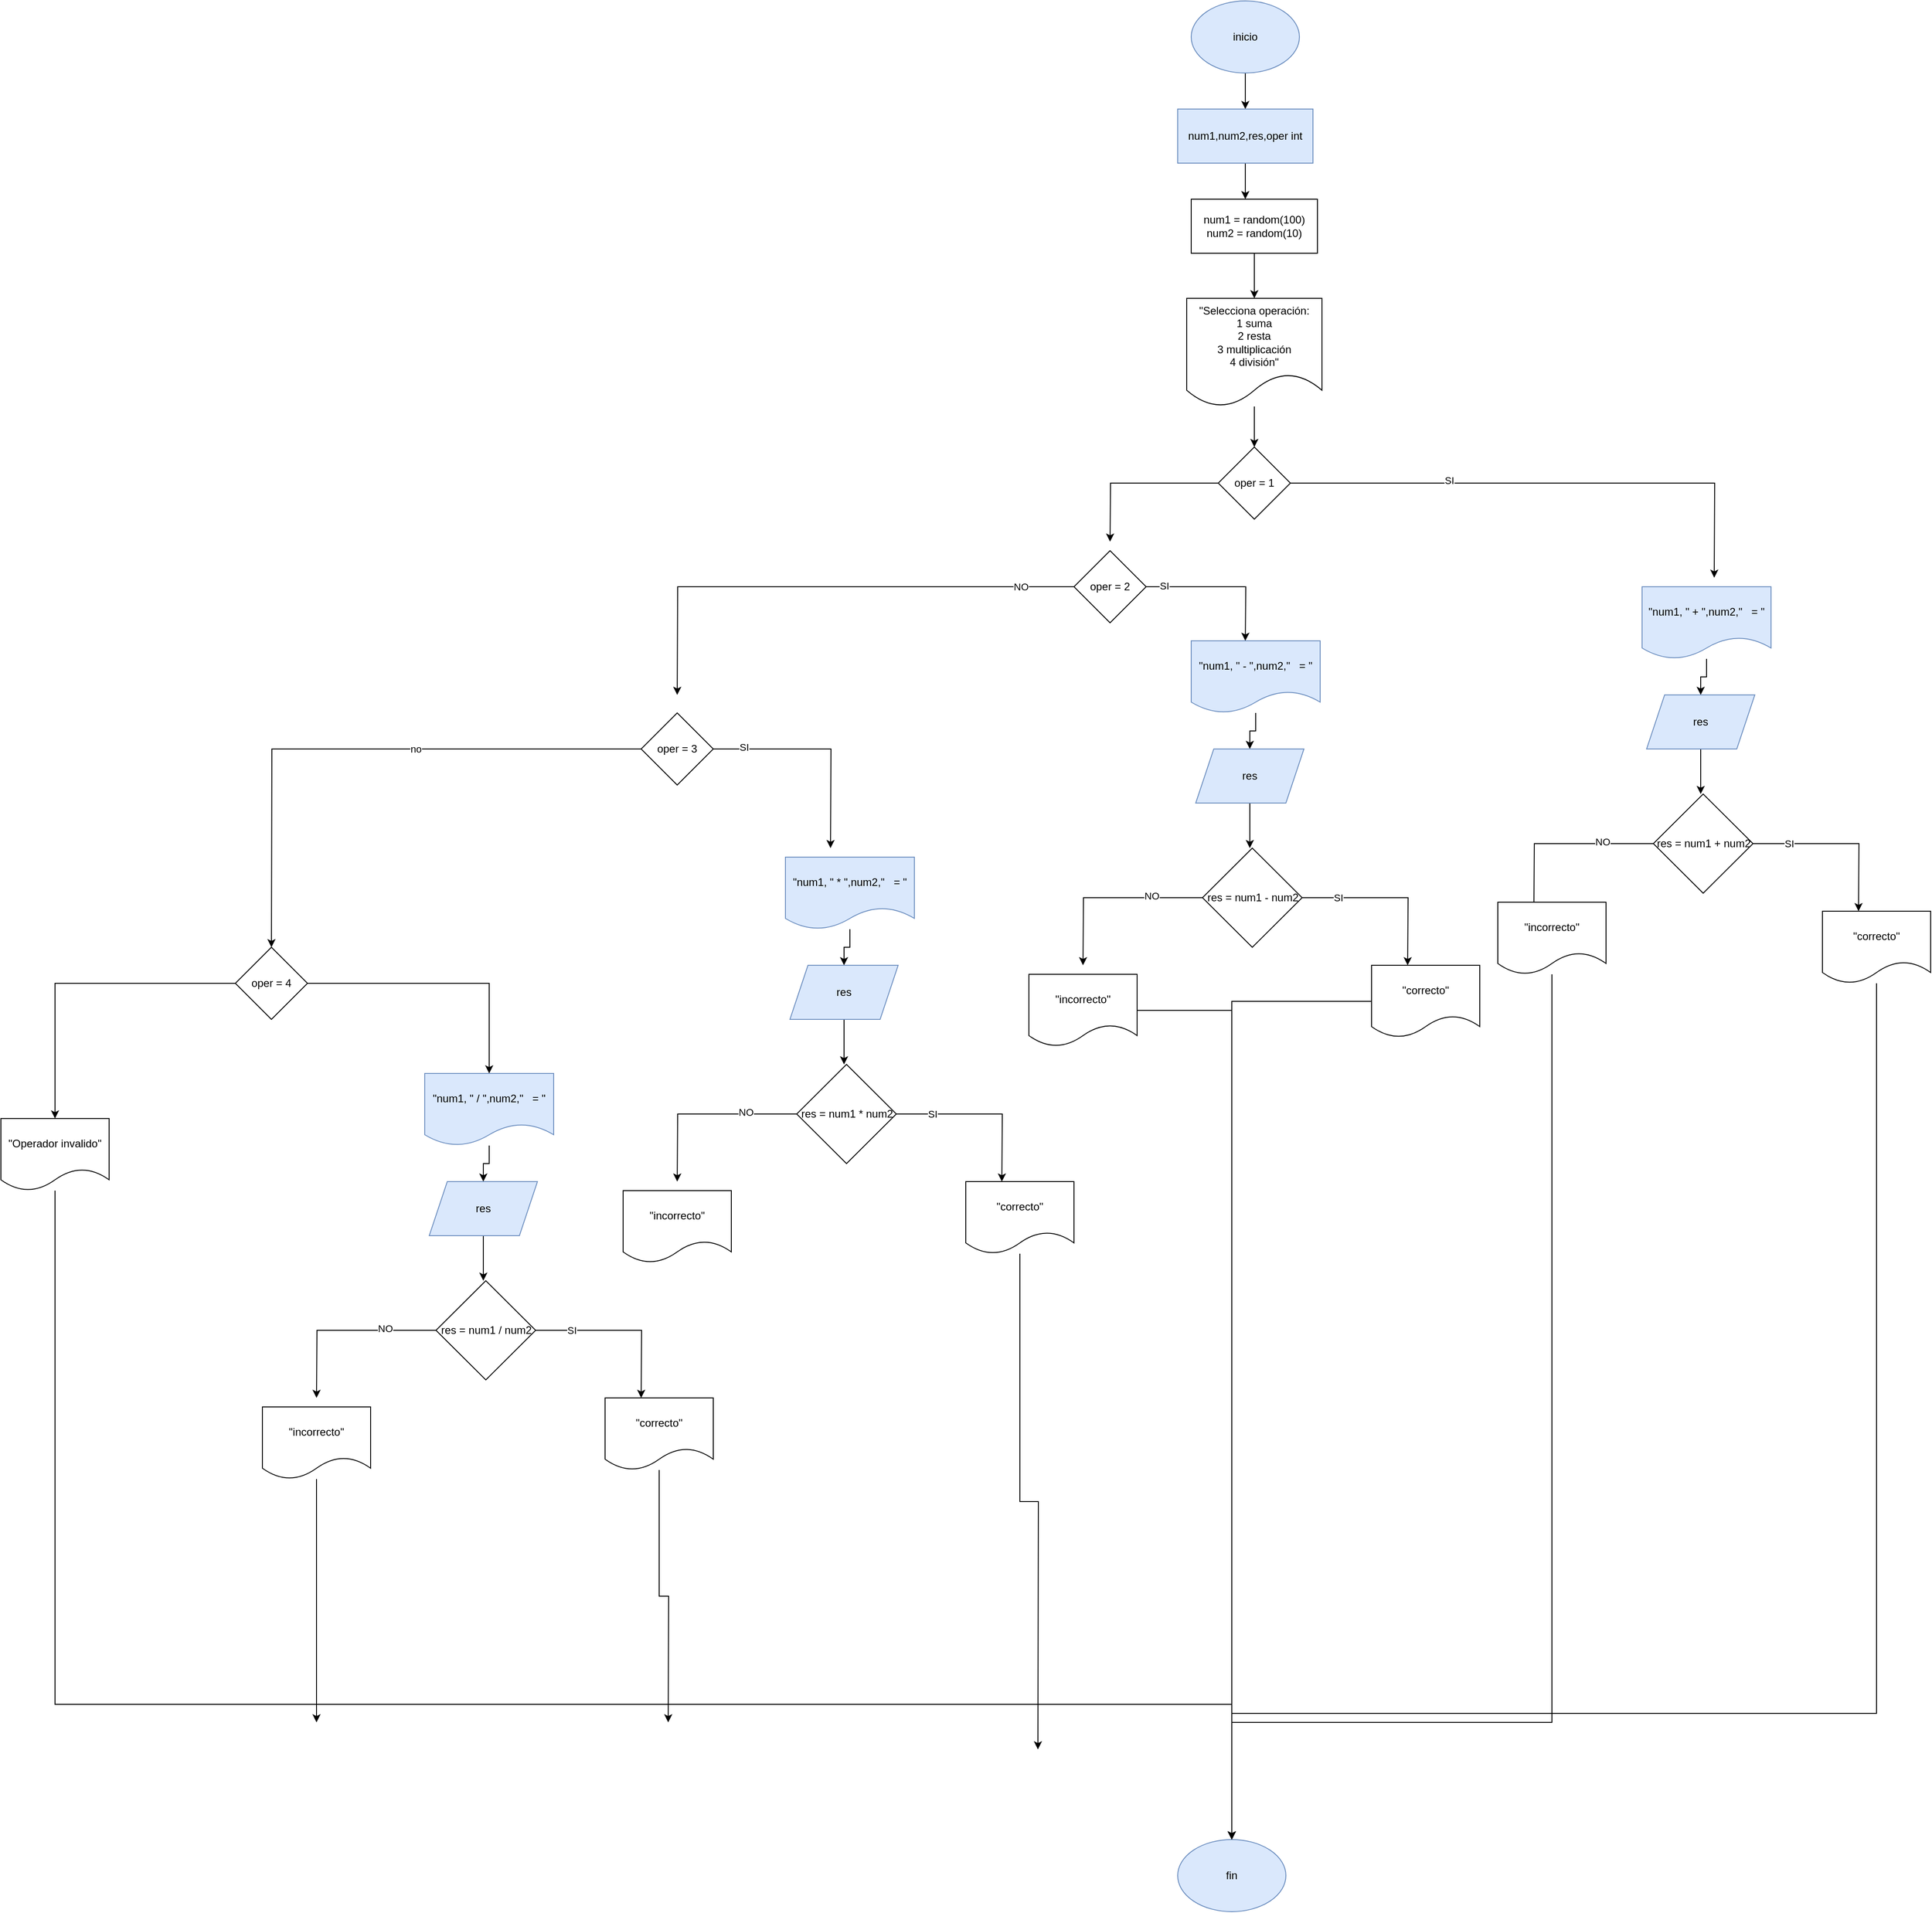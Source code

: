 <mxfile version="21.7.0" type="device">
  <diagram name="Página-1" id="1vxMEpbFkG49kzZT0KkU">
    <mxGraphModel dx="4830" dy="1824" grid="1" gridSize="10" guides="1" tooltips="1" connect="1" arrows="1" fold="1" page="1" pageScale="1" pageWidth="827" pageHeight="1169" math="0" shadow="0">
      <root>
        <mxCell id="0" />
        <mxCell id="1" parent="0" />
        <mxCell id="pZJrdboLxwknqrlkqhrA-4" value="" style="edgeStyle=orthogonalEdgeStyle;rounded=0;orthogonalLoop=1;jettySize=auto;html=1;" parent="1" source="pZJrdboLxwknqrlkqhrA-1" target="pZJrdboLxwknqrlkqhrA-3" edge="1">
          <mxGeometry relative="1" as="geometry" />
        </mxCell>
        <mxCell id="pZJrdboLxwknqrlkqhrA-1" value="inicio" style="ellipse;whiteSpace=wrap;html=1;fillColor=#dae8fc;strokeColor=#6c8ebf;" parent="1" vertex="1">
          <mxGeometry x="250" y="90" width="120" height="80" as="geometry" />
        </mxCell>
        <mxCell id="pZJrdboLxwknqrlkqhrA-6" value="" style="edgeStyle=orthogonalEdgeStyle;rounded=0;orthogonalLoop=1;jettySize=auto;html=1;" parent="1" source="pZJrdboLxwknqrlkqhrA-3" edge="1">
          <mxGeometry relative="1" as="geometry">
            <mxPoint x="310" y="310" as="targetPoint" />
          </mxGeometry>
        </mxCell>
        <mxCell id="pZJrdboLxwknqrlkqhrA-3" value="num1,num2,res,oper int&lt;br&gt;" style="whiteSpace=wrap;html=1;fillColor=#dae8fc;strokeColor=#6c8ebf;" parent="1" vertex="1">
          <mxGeometry x="235" y="210" width="150" height="60" as="geometry" />
        </mxCell>
        <mxCell id="pZJrdboLxwknqrlkqhrA-13" value="" style="edgeStyle=orthogonalEdgeStyle;rounded=0;orthogonalLoop=1;jettySize=auto;html=1;" parent="1" source="pZJrdboLxwknqrlkqhrA-14" target="pZJrdboLxwknqrlkqhrA-15" edge="1">
          <mxGeometry relative="1" as="geometry" />
        </mxCell>
        <mxCell id="pZJrdboLxwknqrlkqhrA-14" value="&quot;num1, &quot; + &quot;,num2,&quot;&amp;nbsp; &amp;nbsp;= &quot;" style="shape=document;whiteSpace=wrap;html=1;boundedLbl=1;fillColor=#dae8fc;strokeColor=#6c8ebf;" parent="1" vertex="1">
          <mxGeometry x="750" y="740" width="143" height="80" as="geometry" />
        </mxCell>
        <mxCell id="pZJrdboLxwknqrlkqhrA-18" value="" style="edgeStyle=orthogonalEdgeStyle;rounded=0;orthogonalLoop=1;jettySize=auto;html=1;" parent="1" source="pZJrdboLxwknqrlkqhrA-15" edge="1">
          <mxGeometry relative="1" as="geometry">
            <mxPoint x="815" y="970.0" as="targetPoint" />
          </mxGeometry>
        </mxCell>
        <mxCell id="pZJrdboLxwknqrlkqhrA-15" value="res" style="shape=parallelogram;perimeter=parallelogramPerimeter;whiteSpace=wrap;html=1;fixedSize=1;fillColor=#dae8fc;strokeColor=#6c8ebf;" parent="1" vertex="1">
          <mxGeometry x="755" y="860" width="120" height="60" as="geometry" />
        </mxCell>
        <mxCell id="pZJrdboLxwknqrlkqhrA-19" value="fin" style="ellipse;whiteSpace=wrap;html=1;fillColor=#dae8fc;strokeColor=#6c8ebf;" parent="1" vertex="1">
          <mxGeometry x="235" y="2130" width="120" height="80" as="geometry" />
        </mxCell>
        <mxCell id="282YJFxA9ENWNX7-TtdD-11" style="edgeStyle=orthogonalEdgeStyle;rounded=0;orthogonalLoop=1;jettySize=auto;html=1;" edge="1" parent="1" source="282YJFxA9ENWNX7-TtdD-10">
          <mxGeometry relative="1" as="geometry">
            <mxPoint x="630" y="1100.0" as="targetPoint" />
          </mxGeometry>
        </mxCell>
        <mxCell id="282YJFxA9ENWNX7-TtdD-14" value="NO" style="edgeLabel;html=1;align=center;verticalAlign=middle;resizable=0;points=[];" vertex="1" connectable="0" parent="282YJFxA9ENWNX7-TtdD-11">
          <mxGeometry x="-0.454" y="-2" relative="1" as="geometry">
            <mxPoint as="offset" />
          </mxGeometry>
        </mxCell>
        <mxCell id="282YJFxA9ENWNX7-TtdD-12" style="edgeStyle=orthogonalEdgeStyle;rounded=0;orthogonalLoop=1;jettySize=auto;html=1;" edge="1" parent="1" source="282YJFxA9ENWNX7-TtdD-10">
          <mxGeometry relative="1" as="geometry">
            <mxPoint x="990" y="1100.0" as="targetPoint" />
          </mxGeometry>
        </mxCell>
        <mxCell id="282YJFxA9ENWNX7-TtdD-13" value="SI" style="edgeLabel;html=1;align=center;verticalAlign=middle;resizable=0;points=[];" vertex="1" connectable="0" parent="282YJFxA9ENWNX7-TtdD-12">
          <mxGeometry x="-0.583" relative="1" as="geometry">
            <mxPoint as="offset" />
          </mxGeometry>
        </mxCell>
        <mxCell id="282YJFxA9ENWNX7-TtdD-10" value="res = num1 + num2" style="rhombus;whiteSpace=wrap;html=1;" vertex="1" parent="1">
          <mxGeometry x="762.5" y="970" width="110.5" height="110" as="geometry" />
        </mxCell>
        <mxCell id="282YJFxA9ENWNX7-TtdD-95" style="edgeStyle=orthogonalEdgeStyle;rounded=0;orthogonalLoop=1;jettySize=auto;html=1;" edge="1" parent="1" source="282YJFxA9ENWNX7-TtdD-15" target="pZJrdboLxwknqrlkqhrA-19">
          <mxGeometry relative="1" as="geometry">
            <Array as="points">
              <mxPoint x="1010" y="1990" />
              <mxPoint x="295" y="1990" />
            </Array>
          </mxGeometry>
        </mxCell>
        <mxCell id="282YJFxA9ENWNX7-TtdD-15" value="&quot;correcto&quot;" style="shape=document;whiteSpace=wrap;html=1;boundedLbl=1;" vertex="1" parent="1">
          <mxGeometry x="950" y="1100" width="120" height="80" as="geometry" />
        </mxCell>
        <mxCell id="282YJFxA9ENWNX7-TtdD-94" style="edgeStyle=orthogonalEdgeStyle;rounded=0;orthogonalLoop=1;jettySize=auto;html=1;" edge="1" parent="1" source="282YJFxA9ENWNX7-TtdD-16" target="pZJrdboLxwknqrlkqhrA-19">
          <mxGeometry relative="1" as="geometry">
            <Array as="points">
              <mxPoint x="650" y="2000" />
              <mxPoint x="295" y="2000" />
            </Array>
          </mxGeometry>
        </mxCell>
        <mxCell id="282YJFxA9ENWNX7-TtdD-16" value="&quot;incorrecto&quot;" style="shape=document;whiteSpace=wrap;html=1;boundedLbl=1;" vertex="1" parent="1">
          <mxGeometry x="590" y="1090" width="120" height="80" as="geometry" />
        </mxCell>
        <mxCell id="282YJFxA9ENWNX7-TtdD-21" value="" style="edgeStyle=orthogonalEdgeStyle;rounded=0;orthogonalLoop=1;jettySize=auto;html=1;" edge="1" parent="1" source="282YJFxA9ENWNX7-TtdD-19" target="282YJFxA9ENWNX7-TtdD-20">
          <mxGeometry relative="1" as="geometry" />
        </mxCell>
        <mxCell id="282YJFxA9ENWNX7-TtdD-19" value="num1 = random(100)&lt;br&gt;num2 = random(10)" style="rounded=0;whiteSpace=wrap;html=1;" vertex="1" parent="1">
          <mxGeometry x="250" y="310" width="140" height="60" as="geometry" />
        </mxCell>
        <mxCell id="282YJFxA9ENWNX7-TtdD-23" value="" style="edgeStyle=orthogonalEdgeStyle;rounded=0;orthogonalLoop=1;jettySize=auto;html=1;" edge="1" parent="1" source="282YJFxA9ENWNX7-TtdD-20" target="282YJFxA9ENWNX7-TtdD-22">
          <mxGeometry relative="1" as="geometry" />
        </mxCell>
        <mxCell id="282YJFxA9ENWNX7-TtdD-20" value="&quot;Selecciona operación:&lt;br&gt;1 suma&lt;br&gt;2 resta&lt;br&gt;3 multiplicación&lt;br&gt;4 división&quot;" style="shape=document;whiteSpace=wrap;html=1;boundedLbl=1;" vertex="1" parent="1">
          <mxGeometry x="245" y="420" width="150" height="120" as="geometry" />
        </mxCell>
        <mxCell id="282YJFxA9ENWNX7-TtdD-24" style="edgeStyle=orthogonalEdgeStyle;rounded=0;orthogonalLoop=1;jettySize=auto;html=1;" edge="1" parent="1" source="282YJFxA9ENWNX7-TtdD-22">
          <mxGeometry relative="1" as="geometry">
            <mxPoint x="830" y="730" as="targetPoint" />
          </mxGeometry>
        </mxCell>
        <mxCell id="282YJFxA9ENWNX7-TtdD-25" value="SI" style="edgeLabel;html=1;align=center;verticalAlign=middle;resizable=0;points=[];" vertex="1" connectable="0" parent="282YJFxA9ENWNX7-TtdD-24">
          <mxGeometry x="-0.389" y="3" relative="1" as="geometry">
            <mxPoint as="offset" />
          </mxGeometry>
        </mxCell>
        <mxCell id="282YJFxA9ENWNX7-TtdD-26" style="edgeStyle=orthogonalEdgeStyle;rounded=0;orthogonalLoop=1;jettySize=auto;html=1;" edge="1" parent="1" source="282YJFxA9ENWNX7-TtdD-22">
          <mxGeometry relative="1" as="geometry">
            <mxPoint x="160" y="690" as="targetPoint" />
          </mxGeometry>
        </mxCell>
        <mxCell id="282YJFxA9ENWNX7-TtdD-22" value="oper = 1" style="rhombus;whiteSpace=wrap;html=1;" vertex="1" parent="1">
          <mxGeometry x="280" y="585" width="80" height="80" as="geometry" />
        </mxCell>
        <mxCell id="282YJFxA9ENWNX7-TtdD-28" style="edgeStyle=orthogonalEdgeStyle;rounded=0;orthogonalLoop=1;jettySize=auto;html=1;" edge="1" parent="1" source="282YJFxA9ENWNX7-TtdD-27">
          <mxGeometry relative="1" as="geometry">
            <mxPoint x="310.0" y="800" as="targetPoint" />
          </mxGeometry>
        </mxCell>
        <mxCell id="282YJFxA9ENWNX7-TtdD-29" value="SI" style="edgeLabel;html=1;align=center;verticalAlign=middle;resizable=0;points=[];" vertex="1" connectable="0" parent="282YJFxA9ENWNX7-TtdD-28">
          <mxGeometry x="-0.769" y="1" relative="1" as="geometry">
            <mxPoint as="offset" />
          </mxGeometry>
        </mxCell>
        <mxCell id="282YJFxA9ENWNX7-TtdD-52" style="edgeStyle=orthogonalEdgeStyle;rounded=0;orthogonalLoop=1;jettySize=auto;html=1;" edge="1" parent="1" source="282YJFxA9ENWNX7-TtdD-27">
          <mxGeometry relative="1" as="geometry">
            <mxPoint x="-320" y="860" as="targetPoint" />
          </mxGeometry>
        </mxCell>
        <mxCell id="282YJFxA9ENWNX7-TtdD-56" value="NO" style="edgeLabel;html=1;align=center;verticalAlign=middle;resizable=0;points=[];" vertex="1" connectable="0" parent="282YJFxA9ENWNX7-TtdD-52">
          <mxGeometry x="-0.788" relative="1" as="geometry">
            <mxPoint as="offset" />
          </mxGeometry>
        </mxCell>
        <mxCell id="282YJFxA9ENWNX7-TtdD-27" value="oper = 2" style="rhombus;whiteSpace=wrap;html=1;" vertex="1" parent="1">
          <mxGeometry x="120" y="700" width="80" height="80" as="geometry" />
        </mxCell>
        <mxCell id="282YJFxA9ENWNX7-TtdD-41" value="" style="edgeStyle=orthogonalEdgeStyle;rounded=0;orthogonalLoop=1;jettySize=auto;html=1;" edge="1" parent="1" source="282YJFxA9ENWNX7-TtdD-42" target="282YJFxA9ENWNX7-TtdD-44">
          <mxGeometry relative="1" as="geometry" />
        </mxCell>
        <mxCell id="282YJFxA9ENWNX7-TtdD-42" value="&quot;num1, &quot; - &quot;,num2,&quot;&amp;nbsp; &amp;nbsp;= &quot;" style="shape=document;whiteSpace=wrap;html=1;boundedLbl=1;fillColor=#dae8fc;strokeColor=#6c8ebf;" vertex="1" parent="1">
          <mxGeometry x="250" y="800" width="143" height="80" as="geometry" />
        </mxCell>
        <mxCell id="282YJFxA9ENWNX7-TtdD-43" value="" style="edgeStyle=orthogonalEdgeStyle;rounded=0;orthogonalLoop=1;jettySize=auto;html=1;" edge="1" parent="1" source="282YJFxA9ENWNX7-TtdD-44">
          <mxGeometry relative="1" as="geometry">
            <mxPoint x="315" y="1030.0" as="targetPoint" />
          </mxGeometry>
        </mxCell>
        <mxCell id="282YJFxA9ENWNX7-TtdD-44" value="res" style="shape=parallelogram;perimeter=parallelogramPerimeter;whiteSpace=wrap;html=1;fixedSize=1;fillColor=#dae8fc;strokeColor=#6c8ebf;" vertex="1" parent="1">
          <mxGeometry x="255" y="920" width="120" height="60" as="geometry" />
        </mxCell>
        <mxCell id="282YJFxA9ENWNX7-TtdD-45" style="edgeStyle=orthogonalEdgeStyle;rounded=0;orthogonalLoop=1;jettySize=auto;html=1;" edge="1" parent="1" source="282YJFxA9ENWNX7-TtdD-49">
          <mxGeometry relative="1" as="geometry">
            <mxPoint x="130" y="1160.0" as="targetPoint" />
          </mxGeometry>
        </mxCell>
        <mxCell id="282YJFxA9ENWNX7-TtdD-46" value="NO" style="edgeLabel;html=1;align=center;verticalAlign=middle;resizable=0;points=[];" vertex="1" connectable="0" parent="282YJFxA9ENWNX7-TtdD-45">
          <mxGeometry x="-0.454" y="-2" relative="1" as="geometry">
            <mxPoint as="offset" />
          </mxGeometry>
        </mxCell>
        <mxCell id="282YJFxA9ENWNX7-TtdD-47" style="edgeStyle=orthogonalEdgeStyle;rounded=0;orthogonalLoop=1;jettySize=auto;html=1;" edge="1" parent="1" source="282YJFxA9ENWNX7-TtdD-49">
          <mxGeometry relative="1" as="geometry">
            <mxPoint x="490" y="1160.0" as="targetPoint" />
          </mxGeometry>
        </mxCell>
        <mxCell id="282YJFxA9ENWNX7-TtdD-48" value="SI" style="edgeLabel;html=1;align=center;verticalAlign=middle;resizable=0;points=[];" vertex="1" connectable="0" parent="282YJFxA9ENWNX7-TtdD-47">
          <mxGeometry x="-0.583" relative="1" as="geometry">
            <mxPoint as="offset" />
          </mxGeometry>
        </mxCell>
        <mxCell id="282YJFxA9ENWNX7-TtdD-49" value="res = num1 - num2" style="rhombus;whiteSpace=wrap;html=1;" vertex="1" parent="1">
          <mxGeometry x="262.5" y="1030" width="110.5" height="110" as="geometry" />
        </mxCell>
        <mxCell id="282YJFxA9ENWNX7-TtdD-93" style="edgeStyle=orthogonalEdgeStyle;rounded=0;orthogonalLoop=1;jettySize=auto;html=1;entryX=0.5;entryY=0;entryDx=0;entryDy=0;" edge="1" parent="1" source="282YJFxA9ENWNX7-TtdD-50" target="pZJrdboLxwknqrlkqhrA-19">
          <mxGeometry relative="1" as="geometry" />
        </mxCell>
        <mxCell id="282YJFxA9ENWNX7-TtdD-50" value="&quot;correcto&quot;" style="shape=document;whiteSpace=wrap;html=1;boundedLbl=1;" vertex="1" parent="1">
          <mxGeometry x="450" y="1160" width="120" height="80" as="geometry" />
        </mxCell>
        <mxCell id="282YJFxA9ENWNX7-TtdD-92" style="edgeStyle=orthogonalEdgeStyle;rounded=0;orthogonalLoop=1;jettySize=auto;html=1;entryX=0.5;entryY=0;entryDx=0;entryDy=0;" edge="1" parent="1" source="282YJFxA9ENWNX7-TtdD-51" target="pZJrdboLxwknqrlkqhrA-19">
          <mxGeometry relative="1" as="geometry" />
        </mxCell>
        <mxCell id="282YJFxA9ENWNX7-TtdD-51" value="&quot;incorrecto&quot;" style="shape=document;whiteSpace=wrap;html=1;boundedLbl=1;" vertex="1" parent="1">
          <mxGeometry x="70" y="1170" width="120" height="80" as="geometry" />
        </mxCell>
        <mxCell id="282YJFxA9ENWNX7-TtdD-54" style="edgeStyle=orthogonalEdgeStyle;rounded=0;orthogonalLoop=1;jettySize=auto;html=1;" edge="1" parent="1" source="282YJFxA9ENWNX7-TtdD-53">
          <mxGeometry relative="1" as="geometry">
            <mxPoint x="-150" y="1030" as="targetPoint" />
          </mxGeometry>
        </mxCell>
        <mxCell id="282YJFxA9ENWNX7-TtdD-55" value="SI" style="edgeLabel;html=1;align=center;verticalAlign=middle;resizable=0;points=[];" vertex="1" connectable="0" parent="282YJFxA9ENWNX7-TtdD-54">
          <mxGeometry x="-0.723" y="2" relative="1" as="geometry">
            <mxPoint as="offset" />
          </mxGeometry>
        </mxCell>
        <mxCell id="282YJFxA9ENWNX7-TtdD-70" style="edgeStyle=orthogonalEdgeStyle;rounded=0;orthogonalLoop=1;jettySize=auto;html=1;" edge="1" parent="1" source="282YJFxA9ENWNX7-TtdD-53">
          <mxGeometry relative="1" as="geometry">
            <mxPoint x="-770" y="1140" as="targetPoint" />
          </mxGeometry>
        </mxCell>
        <mxCell id="282YJFxA9ENWNX7-TtdD-71" value="no" style="edgeLabel;html=1;align=center;verticalAlign=middle;resizable=0;points=[];" vertex="1" connectable="0" parent="282YJFxA9ENWNX7-TtdD-70">
          <mxGeometry x="-0.204" relative="1" as="geometry">
            <mxPoint as="offset" />
          </mxGeometry>
        </mxCell>
        <mxCell id="282YJFxA9ENWNX7-TtdD-53" value="oper = 3" style="rhombus;whiteSpace=wrap;html=1;" vertex="1" parent="1">
          <mxGeometry x="-360" y="880" width="80" height="80" as="geometry" />
        </mxCell>
        <mxCell id="282YJFxA9ENWNX7-TtdD-59" value="" style="edgeStyle=orthogonalEdgeStyle;rounded=0;orthogonalLoop=1;jettySize=auto;html=1;" edge="1" parent="1" source="282YJFxA9ENWNX7-TtdD-60" target="282YJFxA9ENWNX7-TtdD-62">
          <mxGeometry relative="1" as="geometry" />
        </mxCell>
        <mxCell id="282YJFxA9ENWNX7-TtdD-60" value="&quot;num1, &quot; * &quot;,num2,&quot;&amp;nbsp; &amp;nbsp;= &quot;" style="shape=document;whiteSpace=wrap;html=1;boundedLbl=1;fillColor=#dae8fc;strokeColor=#6c8ebf;" vertex="1" parent="1">
          <mxGeometry x="-200" y="1040" width="143" height="80" as="geometry" />
        </mxCell>
        <mxCell id="282YJFxA9ENWNX7-TtdD-61" value="" style="edgeStyle=orthogonalEdgeStyle;rounded=0;orthogonalLoop=1;jettySize=auto;html=1;" edge="1" parent="1" source="282YJFxA9ENWNX7-TtdD-62">
          <mxGeometry relative="1" as="geometry">
            <mxPoint x="-135" y="1270.0" as="targetPoint" />
          </mxGeometry>
        </mxCell>
        <mxCell id="282YJFxA9ENWNX7-TtdD-62" value="res" style="shape=parallelogram;perimeter=parallelogramPerimeter;whiteSpace=wrap;html=1;fixedSize=1;fillColor=#dae8fc;strokeColor=#6c8ebf;" vertex="1" parent="1">
          <mxGeometry x="-195" y="1160" width="120" height="60" as="geometry" />
        </mxCell>
        <mxCell id="282YJFxA9ENWNX7-TtdD-63" style="edgeStyle=orthogonalEdgeStyle;rounded=0;orthogonalLoop=1;jettySize=auto;html=1;" edge="1" parent="1" source="282YJFxA9ENWNX7-TtdD-67">
          <mxGeometry relative="1" as="geometry">
            <mxPoint x="-320" y="1400.0" as="targetPoint" />
          </mxGeometry>
        </mxCell>
        <mxCell id="282YJFxA9ENWNX7-TtdD-64" value="NO" style="edgeLabel;html=1;align=center;verticalAlign=middle;resizable=0;points=[];" vertex="1" connectable="0" parent="282YJFxA9ENWNX7-TtdD-63">
          <mxGeometry x="-0.454" y="-2" relative="1" as="geometry">
            <mxPoint as="offset" />
          </mxGeometry>
        </mxCell>
        <mxCell id="282YJFxA9ENWNX7-TtdD-65" style="edgeStyle=orthogonalEdgeStyle;rounded=0;orthogonalLoop=1;jettySize=auto;html=1;" edge="1" parent="1" source="282YJFxA9ENWNX7-TtdD-67">
          <mxGeometry relative="1" as="geometry">
            <mxPoint x="40" y="1400.0" as="targetPoint" />
          </mxGeometry>
        </mxCell>
        <mxCell id="282YJFxA9ENWNX7-TtdD-66" value="SI" style="edgeLabel;html=1;align=center;verticalAlign=middle;resizable=0;points=[];" vertex="1" connectable="0" parent="282YJFxA9ENWNX7-TtdD-65">
          <mxGeometry x="-0.583" relative="1" as="geometry">
            <mxPoint as="offset" />
          </mxGeometry>
        </mxCell>
        <mxCell id="282YJFxA9ENWNX7-TtdD-67" value="res = num1 * num2" style="rhombus;whiteSpace=wrap;html=1;" vertex="1" parent="1">
          <mxGeometry x="-187.5" y="1270" width="110.5" height="110" as="geometry" />
        </mxCell>
        <mxCell id="282YJFxA9ENWNX7-TtdD-91" style="edgeStyle=orthogonalEdgeStyle;rounded=0;orthogonalLoop=1;jettySize=auto;html=1;" edge="1" parent="1" source="282YJFxA9ENWNX7-TtdD-68">
          <mxGeometry relative="1" as="geometry">
            <mxPoint x="80" y="2030" as="targetPoint" />
          </mxGeometry>
        </mxCell>
        <mxCell id="282YJFxA9ENWNX7-TtdD-68" value="&quot;correcto&quot;" style="shape=document;whiteSpace=wrap;html=1;boundedLbl=1;" vertex="1" parent="1">
          <mxGeometry y="1400" width="120" height="80" as="geometry" />
        </mxCell>
        <mxCell id="282YJFxA9ENWNX7-TtdD-69" value="&quot;incorrecto&quot;" style="shape=document;whiteSpace=wrap;html=1;boundedLbl=1;" vertex="1" parent="1">
          <mxGeometry x="-380" y="1410" width="120" height="80" as="geometry" />
        </mxCell>
        <mxCell id="282YJFxA9ENWNX7-TtdD-84" style="edgeStyle=orthogonalEdgeStyle;rounded=0;orthogonalLoop=1;jettySize=auto;html=1;entryX=0.5;entryY=0;entryDx=0;entryDy=0;" edge="1" parent="1" source="282YJFxA9ENWNX7-TtdD-72" target="282YJFxA9ENWNX7-TtdD-74">
          <mxGeometry relative="1" as="geometry" />
        </mxCell>
        <mxCell id="282YJFxA9ENWNX7-TtdD-85" style="edgeStyle=orthogonalEdgeStyle;rounded=0;orthogonalLoop=1;jettySize=auto;html=1;" edge="1" parent="1" source="282YJFxA9ENWNX7-TtdD-72" target="282YJFxA9ENWNX7-TtdD-86">
          <mxGeometry relative="1" as="geometry">
            <mxPoint x="-1020" y="1330" as="targetPoint" />
          </mxGeometry>
        </mxCell>
        <mxCell id="282YJFxA9ENWNX7-TtdD-72" value="oper = 4" style="rhombus;whiteSpace=wrap;html=1;" vertex="1" parent="1">
          <mxGeometry x="-810" y="1140" width="80" height="80" as="geometry" />
        </mxCell>
        <mxCell id="282YJFxA9ENWNX7-TtdD-73" value="" style="edgeStyle=orthogonalEdgeStyle;rounded=0;orthogonalLoop=1;jettySize=auto;html=1;" edge="1" parent="1" source="282YJFxA9ENWNX7-TtdD-74" target="282YJFxA9ENWNX7-TtdD-76">
          <mxGeometry relative="1" as="geometry" />
        </mxCell>
        <mxCell id="282YJFxA9ENWNX7-TtdD-74" value="&quot;num1, &quot; / &quot;,num2,&quot;&amp;nbsp; &amp;nbsp;= &quot;" style="shape=document;whiteSpace=wrap;html=1;boundedLbl=1;fillColor=#dae8fc;strokeColor=#6c8ebf;" vertex="1" parent="1">
          <mxGeometry x="-600" y="1280" width="143" height="80" as="geometry" />
        </mxCell>
        <mxCell id="282YJFxA9ENWNX7-TtdD-75" value="" style="edgeStyle=orthogonalEdgeStyle;rounded=0;orthogonalLoop=1;jettySize=auto;html=1;" edge="1" parent="1" source="282YJFxA9ENWNX7-TtdD-76">
          <mxGeometry relative="1" as="geometry">
            <mxPoint x="-535" y="1510.0" as="targetPoint" />
          </mxGeometry>
        </mxCell>
        <mxCell id="282YJFxA9ENWNX7-TtdD-76" value="res" style="shape=parallelogram;perimeter=parallelogramPerimeter;whiteSpace=wrap;html=1;fixedSize=1;fillColor=#dae8fc;strokeColor=#6c8ebf;" vertex="1" parent="1">
          <mxGeometry x="-595" y="1400" width="120" height="60" as="geometry" />
        </mxCell>
        <mxCell id="282YJFxA9ENWNX7-TtdD-77" style="edgeStyle=orthogonalEdgeStyle;rounded=0;orthogonalLoop=1;jettySize=auto;html=1;" edge="1" parent="1" source="282YJFxA9ENWNX7-TtdD-81">
          <mxGeometry relative="1" as="geometry">
            <mxPoint x="-720" y="1640.0" as="targetPoint" />
          </mxGeometry>
        </mxCell>
        <mxCell id="282YJFxA9ENWNX7-TtdD-78" value="NO" style="edgeLabel;html=1;align=center;verticalAlign=middle;resizable=0;points=[];" vertex="1" connectable="0" parent="282YJFxA9ENWNX7-TtdD-77">
          <mxGeometry x="-0.454" y="-2" relative="1" as="geometry">
            <mxPoint as="offset" />
          </mxGeometry>
        </mxCell>
        <mxCell id="282YJFxA9ENWNX7-TtdD-79" style="edgeStyle=orthogonalEdgeStyle;rounded=0;orthogonalLoop=1;jettySize=auto;html=1;" edge="1" parent="1" source="282YJFxA9ENWNX7-TtdD-81">
          <mxGeometry relative="1" as="geometry">
            <mxPoint x="-360" y="1640.0" as="targetPoint" />
          </mxGeometry>
        </mxCell>
        <mxCell id="282YJFxA9ENWNX7-TtdD-80" value="SI" style="edgeLabel;html=1;align=center;verticalAlign=middle;resizable=0;points=[];" vertex="1" connectable="0" parent="282YJFxA9ENWNX7-TtdD-79">
          <mxGeometry x="-0.583" relative="1" as="geometry">
            <mxPoint as="offset" />
          </mxGeometry>
        </mxCell>
        <mxCell id="282YJFxA9ENWNX7-TtdD-81" value="res = num1 / num2" style="rhombus;whiteSpace=wrap;html=1;" vertex="1" parent="1">
          <mxGeometry x="-587.5" y="1510" width="110.5" height="110" as="geometry" />
        </mxCell>
        <mxCell id="282YJFxA9ENWNX7-TtdD-90" style="edgeStyle=orthogonalEdgeStyle;rounded=0;orthogonalLoop=1;jettySize=auto;html=1;" edge="1" parent="1" source="282YJFxA9ENWNX7-TtdD-82">
          <mxGeometry relative="1" as="geometry">
            <mxPoint x="-330" y="2000" as="targetPoint" />
          </mxGeometry>
        </mxCell>
        <mxCell id="282YJFxA9ENWNX7-TtdD-82" value="&quot;correcto&quot;" style="shape=document;whiteSpace=wrap;html=1;boundedLbl=1;" vertex="1" parent="1">
          <mxGeometry x="-400" y="1640" width="120" height="80" as="geometry" />
        </mxCell>
        <mxCell id="282YJFxA9ENWNX7-TtdD-89" style="edgeStyle=orthogonalEdgeStyle;rounded=0;orthogonalLoop=1;jettySize=auto;html=1;" edge="1" parent="1" source="282YJFxA9ENWNX7-TtdD-83">
          <mxGeometry relative="1" as="geometry">
            <mxPoint x="-720" y="2000" as="targetPoint" />
          </mxGeometry>
        </mxCell>
        <mxCell id="282YJFxA9ENWNX7-TtdD-83" value="&quot;incorrecto&quot;" style="shape=document;whiteSpace=wrap;html=1;boundedLbl=1;" vertex="1" parent="1">
          <mxGeometry x="-780" y="1650" width="120" height="80" as="geometry" />
        </mxCell>
        <mxCell id="282YJFxA9ENWNX7-TtdD-88" style="edgeStyle=orthogonalEdgeStyle;rounded=0;orthogonalLoop=1;jettySize=auto;html=1;" edge="1" parent="1" source="282YJFxA9ENWNX7-TtdD-86" target="pZJrdboLxwknqrlkqhrA-19">
          <mxGeometry relative="1" as="geometry">
            <Array as="points">
              <mxPoint x="-1010" y="1980" />
              <mxPoint x="295" y="1980" />
            </Array>
          </mxGeometry>
        </mxCell>
        <mxCell id="282YJFxA9ENWNX7-TtdD-86" value="&quot;Operador invalido&quot;" style="shape=document;whiteSpace=wrap;html=1;boundedLbl=1;" vertex="1" parent="1">
          <mxGeometry x="-1070" y="1330" width="120" height="80" as="geometry" />
        </mxCell>
      </root>
    </mxGraphModel>
  </diagram>
</mxfile>
